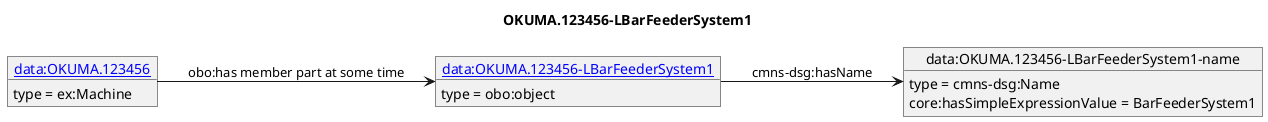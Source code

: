 @startuml
skinparam linetype polyline
left to right direction
title OKUMA.123456-LBarFeederSystem1
object "[[./OKUMA.123456-LBarFeederSystem1.html data:OKUMA.123456-LBarFeederSystem1]]" as o1 {
 type = obo:object
 }
object "data:OKUMA.123456-LBarFeederSystem1-name" as o2 {
 type = cmns-dsg:Name
 }
object "[[./OKUMA.123456.html data:OKUMA.123456]]" as o3 {
 type = ex:Machine
 }
o1 --> o2 : cmns-dsg:hasName
o2 : core:hasSimpleExpressionValue = BarFeederSystem1
o3 --> o1 : obo:has member part at some time
@enduml
